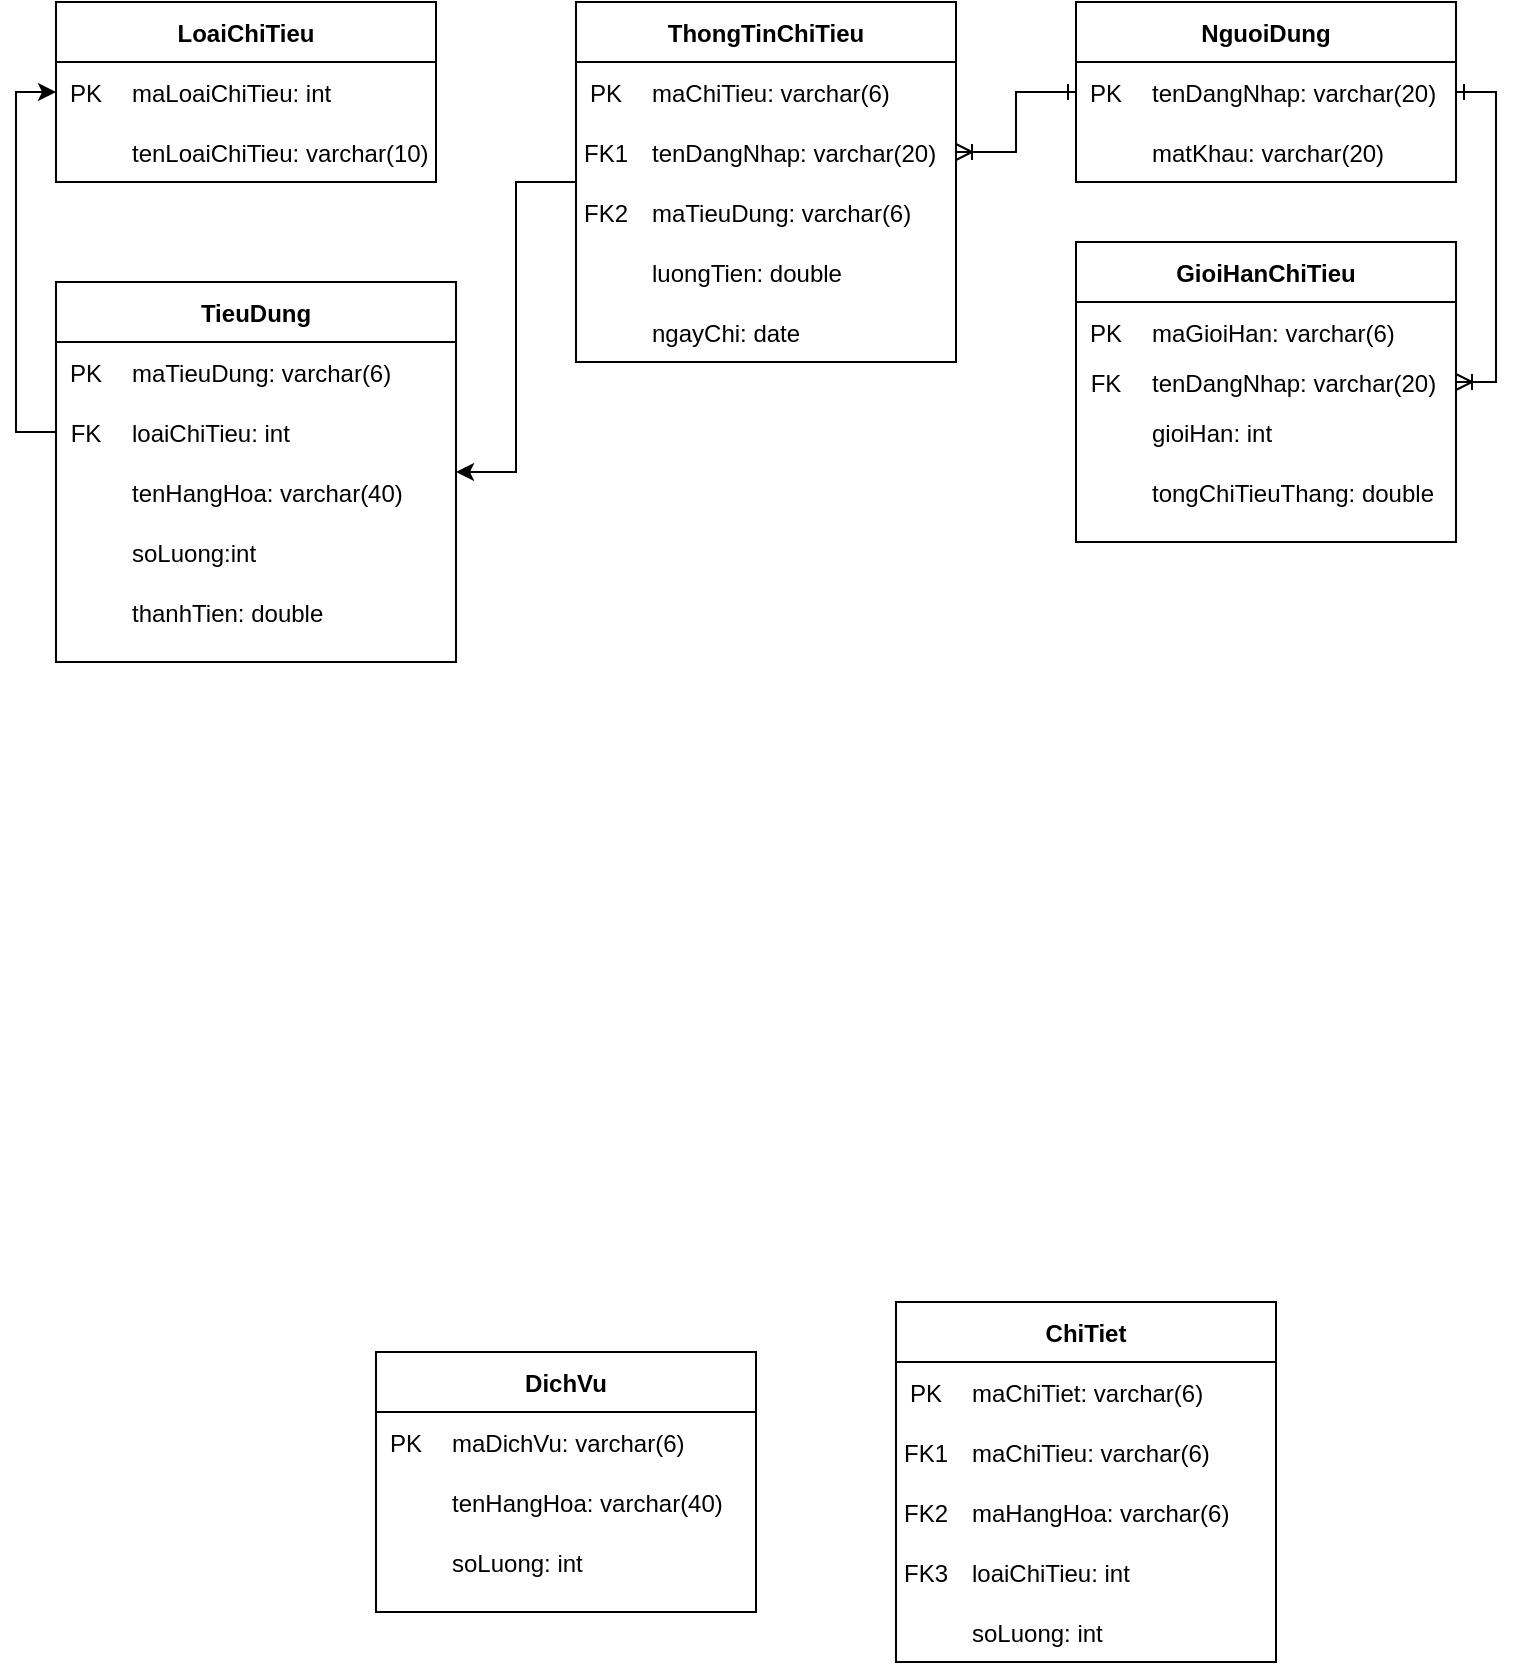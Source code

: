 <mxfile version="14.8.2" type="github">
  <diagram id="VR-ODygkUfoSO74Yr8Xx" name="Page-1">
    <mxGraphModel dx="1038" dy="547" grid="1" gridSize="10" guides="1" tooltips="1" connect="1" arrows="1" fold="1" page="1" pageScale="1" pageWidth="850" pageHeight="1100" math="0" shadow="0">
      <root>
        <mxCell id="0" />
        <mxCell id="1" parent="0" />
        <mxCell id="oDD0gLltnDQnjHgD9TLp-1" style="edgeStyle=orthogonalEdgeStyle;rounded=0;orthogonalLoop=1;jettySize=auto;html=1;" parent="1" source="f4BnpivnECwvYbk1Jh3D-13" target="s9KjaStQpw_fc5FkXvaX-6" edge="1">
          <mxGeometry relative="1" as="geometry" />
        </mxCell>
        <mxCell id="f4BnpivnECwvYbk1Jh3D-13" value="ThongTinChiTieu" style="swimlane;fontStyle=1;childLayout=stackLayout;horizontal=1;startSize=30;fillColor=#ffffff;horizontalStack=0;resizeParent=1;resizeParentMax=0;resizeLast=0;collapsible=0;marginBottom=0;swimlaneFillColor=#ffffff;" parent="1" vertex="1">
          <mxGeometry x="330" y="40" width="190" height="180" as="geometry" />
        </mxCell>
        <mxCell id="f4BnpivnECwvYbk1Jh3D-14" value="" style="shape=table;startSize=0;container=1;collapsible=1;childLayout=tableLayout;fixedRows=1;rowLines=0;fontStyle=0;align=center;resizeLast=1;strokeColor=none;fillColor=none;" parent="f4BnpivnECwvYbk1Jh3D-13" vertex="1">
          <mxGeometry y="30" width="190" height="150" as="geometry" />
        </mxCell>
        <mxCell id="f4BnpivnECwvYbk1Jh3D-15" value="" style="shape=partialRectangle;collapsible=0;dropTarget=0;pointerEvents=0;fillColor=none;top=0;left=0;bottom=0;right=0;points=[[0,0.5],[1,0.5]];portConstraint=eastwest;" parent="f4BnpivnECwvYbk1Jh3D-14" vertex="1">
          <mxGeometry width="190" height="30" as="geometry" />
        </mxCell>
        <mxCell id="f4BnpivnECwvYbk1Jh3D-16" value="PK" style="shape=partialRectangle;connectable=0;fillColor=none;top=0;left=0;bottom=0;right=0;editable=1;overflow=hidden;" parent="f4BnpivnECwvYbk1Jh3D-15" vertex="1">
          <mxGeometry width="30" height="30" as="geometry" />
        </mxCell>
        <mxCell id="f4BnpivnECwvYbk1Jh3D-17" value="maChiTieu: varchar(6)" style="shape=partialRectangle;connectable=0;fillColor=none;top=0;left=0;bottom=0;right=0;align=left;spacingLeft=6;overflow=hidden;" parent="f4BnpivnECwvYbk1Jh3D-15" vertex="1">
          <mxGeometry x="30" width="160" height="30" as="geometry" />
        </mxCell>
        <mxCell id="LmDyxs0zEmbeTsylCJnn-1" value="" style="shape=partialRectangle;collapsible=0;dropTarget=0;pointerEvents=0;fillColor=none;top=0;left=0;bottom=0;right=0;points=[[0,0.5],[1,0.5]];portConstraint=eastwest;" parent="f4BnpivnECwvYbk1Jh3D-14" vertex="1">
          <mxGeometry y="30" width="190" height="30" as="geometry" />
        </mxCell>
        <mxCell id="LmDyxs0zEmbeTsylCJnn-2" value="FK1" style="shape=partialRectangle;connectable=0;fillColor=none;top=0;left=0;bottom=0;right=0;editable=1;overflow=hidden;" parent="LmDyxs0zEmbeTsylCJnn-1" vertex="1">
          <mxGeometry width="30" height="30" as="geometry" />
        </mxCell>
        <mxCell id="LmDyxs0zEmbeTsylCJnn-3" value="tenDangNhap: varchar(20)" style="shape=partialRectangle;connectable=0;fillColor=none;top=0;left=0;bottom=0;right=0;align=left;spacingLeft=6;overflow=hidden;" parent="LmDyxs0zEmbeTsylCJnn-1" vertex="1">
          <mxGeometry x="30" width="160" height="30" as="geometry" />
        </mxCell>
        <mxCell id="oDD0gLltnDQnjHgD9TLp-9" value="" style="shape=partialRectangle;collapsible=0;dropTarget=0;pointerEvents=0;fillColor=none;top=0;left=0;bottom=0;right=0;points=[[0,0.5],[1,0.5]];portConstraint=eastwest;" parent="f4BnpivnECwvYbk1Jh3D-14" vertex="1">
          <mxGeometry y="60" width="190" height="30" as="geometry" />
        </mxCell>
        <mxCell id="oDD0gLltnDQnjHgD9TLp-10" value="FK2" style="shape=partialRectangle;connectable=0;fillColor=none;top=0;left=0;bottom=0;right=0;editable=1;overflow=hidden;" parent="oDD0gLltnDQnjHgD9TLp-9" vertex="1">
          <mxGeometry width="30" height="30" as="geometry" />
        </mxCell>
        <mxCell id="oDD0gLltnDQnjHgD9TLp-11" value="maTieuDung: varchar(6)" style="shape=partialRectangle;connectable=0;fillColor=none;top=0;left=0;bottom=0;right=0;align=left;spacingLeft=6;overflow=hidden;" parent="oDD0gLltnDQnjHgD9TLp-9" vertex="1">
          <mxGeometry x="30" width="160" height="30" as="geometry" />
        </mxCell>
        <mxCell id="OzKNHefkbNyly1nDlgn5-34" value="" style="shape=partialRectangle;collapsible=0;dropTarget=0;pointerEvents=0;fillColor=none;top=0;left=0;bottom=0;right=0;points=[[0,0.5],[1,0.5]];portConstraint=eastwest;" parent="f4BnpivnECwvYbk1Jh3D-14" vertex="1">
          <mxGeometry y="90" width="190" height="30" as="geometry" />
        </mxCell>
        <mxCell id="OzKNHefkbNyly1nDlgn5-35" value="" style="shape=partialRectangle;connectable=0;fillColor=none;top=0;left=0;bottom=0;right=0;editable=1;overflow=hidden;" parent="OzKNHefkbNyly1nDlgn5-34" vertex="1">
          <mxGeometry width="30" height="30" as="geometry" />
        </mxCell>
        <mxCell id="OzKNHefkbNyly1nDlgn5-36" value="luongTien: double" style="shape=partialRectangle;connectable=0;fillColor=none;top=0;left=0;bottom=0;right=0;align=left;spacingLeft=6;overflow=hidden;" parent="OzKNHefkbNyly1nDlgn5-34" vertex="1">
          <mxGeometry x="30" width="160" height="30" as="geometry" />
        </mxCell>
        <mxCell id="f4BnpivnECwvYbk1Jh3D-21" value="" style="shape=partialRectangle;collapsible=0;dropTarget=0;pointerEvents=0;fillColor=none;top=0;left=0;bottom=0;right=0;points=[[0,0.5],[1,0.5]];portConstraint=eastwest;" parent="f4BnpivnECwvYbk1Jh3D-14" vertex="1">
          <mxGeometry y="120" width="190" height="30" as="geometry" />
        </mxCell>
        <mxCell id="f4BnpivnECwvYbk1Jh3D-22" value="" style="shape=partialRectangle;connectable=0;fillColor=none;top=0;left=0;bottom=0;right=0;editable=1;overflow=hidden;" parent="f4BnpivnECwvYbk1Jh3D-21" vertex="1">
          <mxGeometry width="30" height="30" as="geometry" />
        </mxCell>
        <mxCell id="f4BnpivnECwvYbk1Jh3D-23" value="ngayChi: date" style="shape=partialRectangle;connectable=0;fillColor=none;top=0;left=0;bottom=0;right=0;align=left;spacingLeft=6;overflow=hidden;" parent="f4BnpivnECwvYbk1Jh3D-21" vertex="1">
          <mxGeometry x="30" width="160" height="30" as="geometry" />
        </mxCell>
        <mxCell id="f4BnpivnECwvYbk1Jh3D-28" value="GioiHanChiTieu" style="swimlane;fontStyle=1;childLayout=stackLayout;horizontal=1;startSize=30;fillColor=#ffffff;horizontalStack=0;resizeParent=1;resizeParentMax=0;resizeLast=0;collapsible=0;marginBottom=0;swimlaneFillColor=#ffffff;" parent="1" vertex="1">
          <mxGeometry x="580" y="160" width="190" height="150" as="geometry" />
        </mxCell>
        <mxCell id="f4BnpivnECwvYbk1Jh3D-29" value="" style="shape=table;startSize=0;container=1;collapsible=1;childLayout=tableLayout;fixedRows=1;rowLines=0;fontStyle=0;align=center;resizeLast=1;strokeColor=none;fillColor=none;" parent="f4BnpivnECwvYbk1Jh3D-28" vertex="1">
          <mxGeometry y="30" width="190" height="120" as="geometry" />
        </mxCell>
        <mxCell id="f4BnpivnECwvYbk1Jh3D-39" value="" style="shape=partialRectangle;collapsible=0;dropTarget=0;pointerEvents=0;fillColor=none;top=0;left=0;bottom=0;right=0;points=[[0,0.5],[1,0.5]];portConstraint=eastwest;" parent="f4BnpivnECwvYbk1Jh3D-29" vertex="1">
          <mxGeometry width="190" height="30" as="geometry" />
        </mxCell>
        <mxCell id="f4BnpivnECwvYbk1Jh3D-40" value="PK" style="shape=partialRectangle;connectable=0;fillColor=none;top=0;left=0;bottom=0;right=0;editable=1;overflow=hidden;" parent="f4BnpivnECwvYbk1Jh3D-39" vertex="1">
          <mxGeometry width="30" height="30" as="geometry" />
        </mxCell>
        <mxCell id="f4BnpivnECwvYbk1Jh3D-41" value="maGioiHan: varchar(6)" style="shape=partialRectangle;connectable=0;fillColor=none;top=0;left=0;bottom=0;right=0;align=left;spacingLeft=6;overflow=hidden;" parent="f4BnpivnECwvYbk1Jh3D-39" vertex="1">
          <mxGeometry x="30" width="160" height="30" as="geometry" />
        </mxCell>
        <mxCell id="eNtft7gW0XElXHNsU6nZ-5" value="" style="shape=partialRectangle;collapsible=0;dropTarget=0;pointerEvents=0;fillColor=none;top=0;left=0;bottom=0;right=0;points=[[0,0.5],[1,0.5]];portConstraint=eastwest;" parent="f4BnpivnECwvYbk1Jh3D-29" vertex="1">
          <mxGeometry y="30" width="190" height="20" as="geometry" />
        </mxCell>
        <mxCell id="eNtft7gW0XElXHNsU6nZ-6" value="FK" style="shape=partialRectangle;connectable=0;fillColor=none;top=0;left=0;bottom=0;right=0;editable=1;overflow=hidden;" parent="eNtft7gW0XElXHNsU6nZ-5" vertex="1">
          <mxGeometry width="30" height="20" as="geometry" />
        </mxCell>
        <mxCell id="eNtft7gW0XElXHNsU6nZ-7" value="tenDangNhap: varchar(20)" style="shape=partialRectangle;connectable=0;fillColor=none;top=0;left=0;bottom=0;right=0;align=left;spacingLeft=6;overflow=hidden;" parent="eNtft7gW0XElXHNsU6nZ-5" vertex="1">
          <mxGeometry x="30" width="160" height="20" as="geometry" />
        </mxCell>
        <mxCell id="eNtft7gW0XElXHNsU6nZ-1" value="" style="shape=partialRectangle;collapsible=0;dropTarget=0;pointerEvents=0;fillColor=none;top=0;left=0;bottom=0;right=0;points=[[0,0.5],[1,0.5]];portConstraint=eastwest;" parent="f4BnpivnECwvYbk1Jh3D-29" vertex="1">
          <mxGeometry y="50" width="190" height="30" as="geometry" />
        </mxCell>
        <mxCell id="eNtft7gW0XElXHNsU6nZ-2" value="" style="shape=partialRectangle;connectable=0;fillColor=none;top=0;left=0;bottom=0;right=0;editable=1;overflow=hidden;" parent="eNtft7gW0XElXHNsU6nZ-1" vertex="1">
          <mxGeometry width="30" height="30" as="geometry" />
        </mxCell>
        <mxCell id="eNtft7gW0XElXHNsU6nZ-3" value="gioiHan: int" style="shape=partialRectangle;connectable=0;fillColor=none;top=0;left=0;bottom=0;right=0;align=left;spacingLeft=6;overflow=hidden;" parent="eNtft7gW0XElXHNsU6nZ-1" vertex="1">
          <mxGeometry x="30" width="160" height="30" as="geometry" />
        </mxCell>
        <mxCell id="s9KjaStQpw_fc5FkXvaX-43" value="" style="shape=partialRectangle;collapsible=0;dropTarget=0;pointerEvents=0;fillColor=none;top=0;left=0;bottom=0;right=0;points=[[0,0.5],[1,0.5]];portConstraint=eastwest;" parent="f4BnpivnECwvYbk1Jh3D-29" vertex="1">
          <mxGeometry y="80" width="190" height="30" as="geometry" />
        </mxCell>
        <mxCell id="s9KjaStQpw_fc5FkXvaX-44" value="" style="shape=partialRectangle;connectable=0;fillColor=none;top=0;left=0;bottom=0;right=0;editable=1;overflow=hidden;" parent="s9KjaStQpw_fc5FkXvaX-43" vertex="1">
          <mxGeometry width="30" height="30" as="geometry" />
        </mxCell>
        <mxCell id="s9KjaStQpw_fc5FkXvaX-45" value="tongChiTieuThang: double" style="shape=partialRectangle;connectable=0;fillColor=none;top=0;left=0;bottom=0;right=0;align=left;spacingLeft=6;overflow=hidden;" parent="s9KjaStQpw_fc5FkXvaX-43" vertex="1">
          <mxGeometry x="30" width="160" height="30" as="geometry" />
        </mxCell>
        <mxCell id="s9KjaStQpw_fc5FkXvaX-6" value="TieuDung" style="swimlane;fontStyle=1;childLayout=stackLayout;horizontal=1;startSize=30;fillColor=#ffffff;horizontalStack=0;resizeParent=1;resizeParentMax=0;resizeLast=0;collapsible=0;marginBottom=0;swimlaneFillColor=#ffffff;" parent="1" vertex="1">
          <mxGeometry x="70" y="180" width="200" height="190" as="geometry" />
        </mxCell>
        <mxCell id="s9KjaStQpw_fc5FkXvaX-7" value="" style="shape=table;startSize=0;container=1;collapsible=1;childLayout=tableLayout;fixedRows=1;rowLines=0;fontStyle=0;align=center;resizeLast=1;strokeColor=none;fillColor=none;" parent="s9KjaStQpw_fc5FkXvaX-6" vertex="1">
          <mxGeometry y="30" width="200" height="160" as="geometry" />
        </mxCell>
        <mxCell id="s9KjaStQpw_fc5FkXvaX-8" value="" style="shape=partialRectangle;collapsible=0;dropTarget=0;pointerEvents=0;fillColor=none;top=0;left=0;bottom=0;right=0;points=[[0,0.5],[1,0.5]];portConstraint=eastwest;" parent="s9KjaStQpw_fc5FkXvaX-7" vertex="1">
          <mxGeometry width="200" height="30" as="geometry" />
        </mxCell>
        <mxCell id="s9KjaStQpw_fc5FkXvaX-9" value="PK" style="shape=partialRectangle;connectable=0;fillColor=none;top=0;left=0;bottom=0;right=0;editable=1;overflow=hidden;" parent="s9KjaStQpw_fc5FkXvaX-8" vertex="1">
          <mxGeometry width="30" height="30" as="geometry" />
        </mxCell>
        <mxCell id="s9KjaStQpw_fc5FkXvaX-10" value="maTieuDung: varchar(6)" style="shape=partialRectangle;connectable=0;fillColor=none;top=0;left=0;bottom=0;right=0;align=left;spacingLeft=6;overflow=hidden;" parent="s9KjaStQpw_fc5FkXvaX-8" vertex="1">
          <mxGeometry x="30" width="170" height="30" as="geometry" />
        </mxCell>
        <mxCell id="oDD0gLltnDQnjHgD9TLp-2" value="" style="shape=partialRectangle;collapsible=0;dropTarget=0;pointerEvents=0;fillColor=none;top=0;left=0;bottom=0;right=0;points=[[0,0.5],[1,0.5]];portConstraint=eastwest;" parent="s9KjaStQpw_fc5FkXvaX-7" vertex="1">
          <mxGeometry y="30" width="200" height="30" as="geometry" />
        </mxCell>
        <mxCell id="oDD0gLltnDQnjHgD9TLp-3" value="FK" style="shape=partialRectangle;connectable=0;fillColor=none;top=0;left=0;bottom=0;right=0;editable=1;overflow=hidden;" parent="oDD0gLltnDQnjHgD9TLp-2" vertex="1">
          <mxGeometry width="30" height="30" as="geometry" />
        </mxCell>
        <mxCell id="oDD0gLltnDQnjHgD9TLp-4" value="loaiChiTieu: int" style="shape=partialRectangle;connectable=0;fillColor=none;top=0;left=0;bottom=0;right=0;align=left;spacingLeft=6;overflow=hidden;" parent="oDD0gLltnDQnjHgD9TLp-2" vertex="1">
          <mxGeometry x="30" width="170" height="30" as="geometry" />
        </mxCell>
        <mxCell id="s9KjaStQpw_fc5FkXvaX-11" value="" style="shape=partialRectangle;collapsible=0;dropTarget=0;pointerEvents=0;fillColor=none;top=0;left=0;bottom=0;right=0;points=[[0,0.5],[1,0.5]];portConstraint=eastwest;" parent="s9KjaStQpw_fc5FkXvaX-7" vertex="1">
          <mxGeometry y="60" width="200" height="30" as="geometry" />
        </mxCell>
        <mxCell id="s9KjaStQpw_fc5FkXvaX-12" value="" style="shape=partialRectangle;connectable=0;fillColor=none;top=0;left=0;bottom=0;right=0;editable=1;overflow=hidden;" parent="s9KjaStQpw_fc5FkXvaX-11" vertex="1">
          <mxGeometry width="30" height="30" as="geometry" />
        </mxCell>
        <mxCell id="s9KjaStQpw_fc5FkXvaX-13" value="tenHangHoa: varchar(40)" style="shape=partialRectangle;connectable=0;fillColor=none;top=0;left=0;bottom=0;right=0;align=left;spacingLeft=6;overflow=hidden;" parent="s9KjaStQpw_fc5FkXvaX-11" vertex="1">
          <mxGeometry x="30" width="170" height="30" as="geometry" />
        </mxCell>
        <mxCell id="s9KjaStQpw_fc5FkXvaX-23" value="" style="shape=partialRectangle;collapsible=0;dropTarget=0;pointerEvents=0;fillColor=none;top=0;left=0;bottom=0;right=0;points=[[0,0.5],[1,0.5]];portConstraint=eastwest;" parent="s9KjaStQpw_fc5FkXvaX-7" vertex="1">
          <mxGeometry y="90" width="200" height="30" as="geometry" />
        </mxCell>
        <mxCell id="s9KjaStQpw_fc5FkXvaX-24" value="" style="shape=partialRectangle;connectable=0;fillColor=none;top=0;left=0;bottom=0;right=0;editable=1;overflow=hidden;" parent="s9KjaStQpw_fc5FkXvaX-23" vertex="1">
          <mxGeometry width="30" height="30" as="geometry" />
        </mxCell>
        <mxCell id="s9KjaStQpw_fc5FkXvaX-25" value="soLuong:int " style="shape=partialRectangle;connectable=0;fillColor=none;top=0;left=0;bottom=0;right=0;align=left;spacingLeft=6;overflow=hidden;" parent="s9KjaStQpw_fc5FkXvaX-23" vertex="1">
          <mxGeometry x="30" width="170" height="30" as="geometry" />
        </mxCell>
        <mxCell id="oDD0gLltnDQnjHgD9TLp-5" value="" style="shape=partialRectangle;collapsible=0;dropTarget=0;pointerEvents=0;fillColor=none;top=0;left=0;bottom=0;right=0;points=[[0,0.5],[1,0.5]];portConstraint=eastwest;" parent="s9KjaStQpw_fc5FkXvaX-7" vertex="1">
          <mxGeometry y="120" width="200" height="30" as="geometry" />
        </mxCell>
        <mxCell id="oDD0gLltnDQnjHgD9TLp-6" value="" style="shape=partialRectangle;connectable=0;fillColor=none;top=0;left=0;bottom=0;right=0;editable=1;overflow=hidden;" parent="oDD0gLltnDQnjHgD9TLp-5" vertex="1">
          <mxGeometry width="30" height="30" as="geometry" />
        </mxCell>
        <mxCell id="oDD0gLltnDQnjHgD9TLp-7" value="thanhTien: double" style="shape=partialRectangle;connectable=0;fillColor=none;top=0;left=0;bottom=0;right=0;align=left;spacingLeft=6;overflow=hidden;" parent="oDD0gLltnDQnjHgD9TLp-5" vertex="1">
          <mxGeometry x="30" width="170" height="30" as="geometry" />
        </mxCell>
        <mxCell id="s9KjaStQpw_fc5FkXvaX-26" value="ChiTiet" style="swimlane;fontStyle=1;childLayout=stackLayout;horizontal=1;startSize=30;fillColor=#ffffff;horizontalStack=0;resizeParent=1;resizeParentMax=0;resizeLast=0;collapsible=0;marginBottom=0;swimlaneFillColor=#ffffff;" parent="1" vertex="1">
          <mxGeometry x="490" y="690" width="190" height="180" as="geometry" />
        </mxCell>
        <mxCell id="s9KjaStQpw_fc5FkXvaX-27" value="" style="shape=table;startSize=0;container=1;collapsible=1;childLayout=tableLayout;fixedRows=1;rowLines=0;fontStyle=0;align=center;resizeLast=1;strokeColor=none;fillColor=none;" parent="s9KjaStQpw_fc5FkXvaX-26" vertex="1">
          <mxGeometry y="30" width="190" height="150" as="geometry" />
        </mxCell>
        <mxCell id="s9KjaStQpw_fc5FkXvaX-37" value="" style="shape=partialRectangle;collapsible=0;dropTarget=0;pointerEvents=0;fillColor=none;top=0;left=0;bottom=0;right=0;points=[[0,0.5],[1,0.5]];portConstraint=eastwest;" parent="s9KjaStQpw_fc5FkXvaX-27" vertex="1">
          <mxGeometry width="190" height="30" as="geometry" />
        </mxCell>
        <mxCell id="s9KjaStQpw_fc5FkXvaX-38" value="PK" style="shape=partialRectangle;connectable=0;fillColor=none;top=0;left=0;bottom=0;right=0;editable=1;overflow=hidden;" parent="s9KjaStQpw_fc5FkXvaX-37" vertex="1">
          <mxGeometry width="30" height="30" as="geometry" />
        </mxCell>
        <mxCell id="s9KjaStQpw_fc5FkXvaX-39" value="maChiTiet: varchar(6)" style="shape=partialRectangle;connectable=0;fillColor=none;top=0;left=0;bottom=0;right=0;align=left;spacingLeft=6;overflow=hidden;" parent="s9KjaStQpw_fc5FkXvaX-37" vertex="1">
          <mxGeometry x="30" width="160" height="30" as="geometry" />
        </mxCell>
        <mxCell id="s9KjaStQpw_fc5FkXvaX-28" value="" style="shape=partialRectangle;collapsible=0;dropTarget=0;pointerEvents=0;fillColor=none;top=0;left=0;bottom=0;right=0;points=[[0,0.5],[1,0.5]];portConstraint=eastwest;" parent="s9KjaStQpw_fc5FkXvaX-27" vertex="1">
          <mxGeometry y="30" width="190" height="30" as="geometry" />
        </mxCell>
        <mxCell id="s9KjaStQpw_fc5FkXvaX-29" value="FK1" style="shape=partialRectangle;connectable=0;fillColor=none;top=0;left=0;bottom=0;right=0;editable=1;overflow=hidden;" parent="s9KjaStQpw_fc5FkXvaX-28" vertex="1">
          <mxGeometry width="30" height="30" as="geometry" />
        </mxCell>
        <mxCell id="s9KjaStQpw_fc5FkXvaX-30" value="maChiTieu: varchar(6)" style="shape=partialRectangle;connectable=0;fillColor=none;top=0;left=0;bottom=0;right=0;align=left;spacingLeft=6;overflow=hidden;" parent="s9KjaStQpw_fc5FkXvaX-28" vertex="1">
          <mxGeometry x="30" width="160" height="30" as="geometry" />
        </mxCell>
        <mxCell id="s9KjaStQpw_fc5FkXvaX-31" value="" style="shape=partialRectangle;collapsible=0;dropTarget=0;pointerEvents=0;fillColor=none;top=0;left=0;bottom=0;right=0;points=[[0,0.5],[1,0.5]];portConstraint=eastwest;" parent="s9KjaStQpw_fc5FkXvaX-27" vertex="1">
          <mxGeometry y="60" width="190" height="30" as="geometry" />
        </mxCell>
        <mxCell id="s9KjaStQpw_fc5FkXvaX-32" value="FK2" style="shape=partialRectangle;connectable=0;fillColor=none;top=0;left=0;bottom=0;right=0;editable=1;overflow=hidden;" parent="s9KjaStQpw_fc5FkXvaX-31" vertex="1">
          <mxGeometry width="30" height="30" as="geometry" />
        </mxCell>
        <mxCell id="s9KjaStQpw_fc5FkXvaX-33" value="maHangHoa: varchar(6)" style="shape=partialRectangle;connectable=0;fillColor=none;top=0;left=0;bottom=0;right=0;align=left;spacingLeft=6;overflow=hidden;" parent="s9KjaStQpw_fc5FkXvaX-31" vertex="1">
          <mxGeometry x="30" width="160" height="30" as="geometry" />
        </mxCell>
        <mxCell id="s9KjaStQpw_fc5FkXvaX-34" value="" style="shape=partialRectangle;collapsible=0;dropTarget=0;pointerEvents=0;fillColor=none;top=0;left=0;bottom=0;right=0;points=[[0,0.5],[1,0.5]];portConstraint=eastwest;" parent="s9KjaStQpw_fc5FkXvaX-27" vertex="1">
          <mxGeometry y="90" width="190" height="30" as="geometry" />
        </mxCell>
        <mxCell id="s9KjaStQpw_fc5FkXvaX-35" value="FK3" style="shape=partialRectangle;connectable=0;fillColor=none;top=0;left=0;bottom=0;right=0;editable=1;overflow=hidden;" parent="s9KjaStQpw_fc5FkXvaX-34" vertex="1">
          <mxGeometry width="30" height="30" as="geometry" />
        </mxCell>
        <mxCell id="s9KjaStQpw_fc5FkXvaX-36" value="loaiChiTieu: int" style="shape=partialRectangle;connectable=0;fillColor=none;top=0;left=0;bottom=0;right=0;align=left;spacingLeft=6;overflow=hidden;" parent="s9KjaStQpw_fc5FkXvaX-34" vertex="1">
          <mxGeometry x="30" width="160" height="30" as="geometry" />
        </mxCell>
        <mxCell id="OzKNHefkbNyly1nDlgn5-50" value="" style="shape=partialRectangle;collapsible=0;dropTarget=0;pointerEvents=0;fillColor=none;top=0;left=0;bottom=0;right=0;points=[[0,0.5],[1,0.5]];portConstraint=eastwest;" parent="s9KjaStQpw_fc5FkXvaX-27" vertex="1">
          <mxGeometry y="120" width="190" height="30" as="geometry" />
        </mxCell>
        <mxCell id="OzKNHefkbNyly1nDlgn5-51" value="" style="shape=partialRectangle;connectable=0;fillColor=none;top=0;left=0;bottom=0;right=0;editable=1;overflow=hidden;" parent="OzKNHefkbNyly1nDlgn5-50" vertex="1">
          <mxGeometry width="30" height="30" as="geometry" />
        </mxCell>
        <mxCell id="OzKNHefkbNyly1nDlgn5-52" value="soLuong: int" style="shape=partialRectangle;connectable=0;fillColor=none;top=0;left=0;bottom=0;right=0;align=left;spacingLeft=6;overflow=hidden;" parent="OzKNHefkbNyly1nDlgn5-50" vertex="1">
          <mxGeometry x="30" width="160" height="30" as="geometry" />
        </mxCell>
        <mxCell id="LmDyxs0zEmbeTsylCJnn-4" style="edgeStyle=orthogonalEdgeStyle;rounded=0;orthogonalLoop=1;jettySize=auto;html=1;endArrow=ERoneToMany;endFill=0;startArrow=ERone;startFill=0;" parent="1" source="HENZzOLhb7SUWAy93AVi-1" target="LmDyxs0zEmbeTsylCJnn-1" edge="1">
          <mxGeometry relative="1" as="geometry" />
        </mxCell>
        <mxCell id="HENZzOLhb7SUWAy93AVi-1" value="NguoiDung" style="swimlane;fontStyle=1;childLayout=stackLayout;horizontal=1;startSize=30;fillColor=#ffffff;horizontalStack=0;resizeParent=1;resizeParentMax=0;resizeLast=0;collapsible=0;marginBottom=0;swimlaneFillColor=#ffffff;" parent="1" vertex="1">
          <mxGeometry x="580" y="40" width="190" height="90" as="geometry" />
        </mxCell>
        <mxCell id="HENZzOLhb7SUWAy93AVi-2" value="" style="shape=table;startSize=0;container=1;collapsible=1;childLayout=tableLayout;fixedRows=1;rowLines=0;fontStyle=0;align=center;resizeLast=1;strokeColor=none;fillColor=none;" parent="HENZzOLhb7SUWAy93AVi-1" vertex="1">
          <mxGeometry y="30" width="190" height="60" as="geometry" />
        </mxCell>
        <mxCell id="HENZzOLhb7SUWAy93AVi-3" value="" style="shape=partialRectangle;collapsible=0;dropTarget=0;pointerEvents=0;fillColor=none;top=0;left=0;bottom=0;right=0;points=[[0,0.5],[1,0.5]];portConstraint=eastwest;" parent="HENZzOLhb7SUWAy93AVi-2" vertex="1">
          <mxGeometry width="190" height="30" as="geometry" />
        </mxCell>
        <mxCell id="HENZzOLhb7SUWAy93AVi-4" value="PK" style="shape=partialRectangle;connectable=0;fillColor=none;top=0;left=0;bottom=0;right=0;editable=1;overflow=hidden;" parent="HENZzOLhb7SUWAy93AVi-3" vertex="1">
          <mxGeometry width="30" height="30" as="geometry" />
        </mxCell>
        <mxCell id="HENZzOLhb7SUWAy93AVi-5" value="tenDangNhap: varchar(20)" style="shape=partialRectangle;connectable=0;fillColor=none;top=0;left=0;bottom=0;right=0;align=left;spacingLeft=6;overflow=hidden;" parent="HENZzOLhb7SUWAy93AVi-3" vertex="1">
          <mxGeometry x="30" width="160" height="30" as="geometry" />
        </mxCell>
        <mxCell id="HENZzOLhb7SUWAy93AVi-6" value="" style="shape=partialRectangle;collapsible=0;dropTarget=0;pointerEvents=0;fillColor=none;top=0;left=0;bottom=0;right=0;points=[[0,0.5],[1,0.5]];portConstraint=eastwest;" parent="HENZzOLhb7SUWAy93AVi-2" vertex="1">
          <mxGeometry y="30" width="190" height="30" as="geometry" />
        </mxCell>
        <mxCell id="HENZzOLhb7SUWAy93AVi-7" value="" style="shape=partialRectangle;connectable=0;fillColor=none;top=0;left=0;bottom=0;right=0;editable=1;overflow=hidden;" parent="HENZzOLhb7SUWAy93AVi-6" vertex="1">
          <mxGeometry width="30" height="30" as="geometry" />
        </mxCell>
        <mxCell id="HENZzOLhb7SUWAy93AVi-8" value="matKhau: varchar(20)" style="shape=partialRectangle;connectable=0;fillColor=none;top=0;left=0;bottom=0;right=0;align=left;spacingLeft=6;overflow=hidden;" parent="HENZzOLhb7SUWAy93AVi-6" vertex="1">
          <mxGeometry x="30" width="160" height="30" as="geometry" />
        </mxCell>
        <mxCell id="LmDyxs0zEmbeTsylCJnn-5" style="edgeStyle=orthogonalEdgeStyle;rounded=0;orthogonalLoop=1;jettySize=auto;html=1;startArrow=ERone;startFill=0;endArrow=ERoneToMany;endFill=0;" parent="1" source="HENZzOLhb7SUWAy93AVi-3" target="eNtft7gW0XElXHNsU6nZ-5" edge="1">
          <mxGeometry relative="1" as="geometry">
            <Array as="points">
              <mxPoint x="790" y="85" />
              <mxPoint x="790" y="230" />
            </Array>
          </mxGeometry>
        </mxCell>
        <mxCell id="OzKNHefkbNyly1nDlgn5-37" value="DichVu" style="swimlane;fontStyle=1;childLayout=stackLayout;horizontal=1;startSize=30;fillColor=#ffffff;horizontalStack=0;resizeParent=1;resizeParentMax=0;resizeLast=0;collapsible=0;marginBottom=0;swimlaneFillColor=#ffffff;" parent="1" vertex="1">
          <mxGeometry x="230" y="715" width="190" height="130" as="geometry" />
        </mxCell>
        <mxCell id="OzKNHefkbNyly1nDlgn5-38" value="" style="shape=table;startSize=0;container=1;collapsible=1;childLayout=tableLayout;fixedRows=1;rowLines=0;fontStyle=0;align=center;resizeLast=1;strokeColor=none;fillColor=none;" parent="OzKNHefkbNyly1nDlgn5-37" vertex="1">
          <mxGeometry y="30" width="190" height="100" as="geometry" />
        </mxCell>
        <mxCell id="OzKNHefkbNyly1nDlgn5-39" value="" style="shape=partialRectangle;collapsible=0;dropTarget=0;pointerEvents=0;fillColor=none;top=0;left=0;bottom=0;right=0;points=[[0,0.5],[1,0.5]];portConstraint=eastwest;" parent="OzKNHefkbNyly1nDlgn5-38" vertex="1">
          <mxGeometry width="190" height="30" as="geometry" />
        </mxCell>
        <mxCell id="OzKNHefkbNyly1nDlgn5-40" value="PK" style="shape=partialRectangle;connectable=0;fillColor=none;top=0;left=0;bottom=0;right=0;editable=1;overflow=hidden;" parent="OzKNHefkbNyly1nDlgn5-39" vertex="1">
          <mxGeometry width="30" height="30" as="geometry" />
        </mxCell>
        <mxCell id="OzKNHefkbNyly1nDlgn5-41" value="maDichVu: varchar(6)" style="shape=partialRectangle;connectable=0;fillColor=none;top=0;left=0;bottom=0;right=0;align=left;spacingLeft=6;overflow=hidden;" parent="OzKNHefkbNyly1nDlgn5-39" vertex="1">
          <mxGeometry x="30" width="160" height="30" as="geometry" />
        </mxCell>
        <mxCell id="OzKNHefkbNyly1nDlgn5-42" value="" style="shape=partialRectangle;collapsible=0;dropTarget=0;pointerEvents=0;fillColor=none;top=0;left=0;bottom=0;right=0;points=[[0,0.5],[1,0.5]];portConstraint=eastwest;" parent="OzKNHefkbNyly1nDlgn5-38" vertex="1">
          <mxGeometry y="30" width="190" height="30" as="geometry" />
        </mxCell>
        <mxCell id="OzKNHefkbNyly1nDlgn5-43" value="" style="shape=partialRectangle;connectable=0;fillColor=none;top=0;left=0;bottom=0;right=0;editable=1;overflow=hidden;" parent="OzKNHefkbNyly1nDlgn5-42" vertex="1">
          <mxGeometry width="30" height="30" as="geometry" />
        </mxCell>
        <mxCell id="OzKNHefkbNyly1nDlgn5-44" value="tenHangHoa: varchar(40)" style="shape=partialRectangle;connectable=0;fillColor=none;top=0;left=0;bottom=0;right=0;align=left;spacingLeft=6;overflow=hidden;" parent="OzKNHefkbNyly1nDlgn5-42" vertex="1">
          <mxGeometry x="30" width="160" height="30" as="geometry" />
        </mxCell>
        <mxCell id="OzKNHefkbNyly1nDlgn5-45" value="" style="shape=partialRectangle;collapsible=0;dropTarget=0;pointerEvents=0;fillColor=none;top=0;left=0;bottom=0;right=0;points=[[0,0.5],[1,0.5]];portConstraint=eastwest;" parent="OzKNHefkbNyly1nDlgn5-38" vertex="1">
          <mxGeometry y="60" width="190" height="30" as="geometry" />
        </mxCell>
        <mxCell id="OzKNHefkbNyly1nDlgn5-46" value="" style="shape=partialRectangle;connectable=0;fillColor=none;top=0;left=0;bottom=0;right=0;editable=1;overflow=hidden;" parent="OzKNHefkbNyly1nDlgn5-45" vertex="1">
          <mxGeometry width="30" height="30" as="geometry" />
        </mxCell>
        <mxCell id="OzKNHefkbNyly1nDlgn5-47" value="soLuong: int" style="shape=partialRectangle;connectable=0;fillColor=none;top=0;left=0;bottom=0;right=0;align=left;spacingLeft=6;overflow=hidden;" parent="OzKNHefkbNyly1nDlgn5-45" vertex="1">
          <mxGeometry x="30" width="160" height="30" as="geometry" />
        </mxCell>
        <mxCell id="OzKNHefkbNyly1nDlgn5-53" value="LoaiChiTieu" style="swimlane;fontStyle=1;childLayout=stackLayout;horizontal=1;startSize=30;fillColor=#ffffff;horizontalStack=0;resizeParent=1;resizeParentMax=0;resizeLast=0;collapsible=0;marginBottom=0;swimlaneFillColor=#ffffff;" parent="1" vertex="1">
          <mxGeometry x="70" y="40" width="190" height="90" as="geometry" />
        </mxCell>
        <mxCell id="OzKNHefkbNyly1nDlgn5-54" value="" style="shape=table;startSize=0;container=1;collapsible=1;childLayout=tableLayout;fixedRows=1;rowLines=0;fontStyle=0;align=center;resizeLast=1;strokeColor=none;fillColor=none;" parent="OzKNHefkbNyly1nDlgn5-53" vertex="1">
          <mxGeometry y="30" width="190" height="60" as="geometry" />
        </mxCell>
        <mxCell id="OzKNHefkbNyly1nDlgn5-55" value="" style="shape=partialRectangle;collapsible=0;dropTarget=0;pointerEvents=0;fillColor=none;top=0;left=0;bottom=0;right=0;points=[[0,0.5],[1,0.5]];portConstraint=eastwest;" parent="OzKNHefkbNyly1nDlgn5-54" vertex="1">
          <mxGeometry width="190" height="30" as="geometry" />
        </mxCell>
        <mxCell id="OzKNHefkbNyly1nDlgn5-56" value="PK" style="shape=partialRectangle;connectable=0;fillColor=none;top=0;left=0;bottom=0;right=0;editable=1;overflow=hidden;" parent="OzKNHefkbNyly1nDlgn5-55" vertex="1">
          <mxGeometry width="30" height="30" as="geometry" />
        </mxCell>
        <mxCell id="OzKNHefkbNyly1nDlgn5-57" value="maLoaiChiTieu: int" style="shape=partialRectangle;connectable=0;fillColor=none;top=0;left=0;bottom=0;right=0;align=left;spacingLeft=6;overflow=hidden;" parent="OzKNHefkbNyly1nDlgn5-55" vertex="1">
          <mxGeometry x="30" width="160" height="30" as="geometry" />
        </mxCell>
        <mxCell id="OzKNHefkbNyly1nDlgn5-58" value="" style="shape=partialRectangle;collapsible=0;dropTarget=0;pointerEvents=0;fillColor=none;top=0;left=0;bottom=0;right=0;points=[[0,0.5],[1,0.5]];portConstraint=eastwest;" parent="OzKNHefkbNyly1nDlgn5-54" vertex="1">
          <mxGeometry y="30" width="190" height="30" as="geometry" />
        </mxCell>
        <mxCell id="OzKNHefkbNyly1nDlgn5-59" value="" style="shape=partialRectangle;connectable=0;fillColor=none;top=0;left=0;bottom=0;right=0;editable=1;overflow=hidden;" parent="OzKNHefkbNyly1nDlgn5-58" vertex="1">
          <mxGeometry width="30" height="30" as="geometry" />
        </mxCell>
        <mxCell id="OzKNHefkbNyly1nDlgn5-60" value="tenLoaiChiTieu: varchar(10)" style="shape=partialRectangle;connectable=0;fillColor=none;top=0;left=0;bottom=0;right=0;align=left;spacingLeft=6;overflow=hidden;" parent="OzKNHefkbNyly1nDlgn5-58" vertex="1">
          <mxGeometry x="30" width="160" height="30" as="geometry" />
        </mxCell>
        <mxCell id="oDD0gLltnDQnjHgD9TLp-8" style="edgeStyle=orthogonalEdgeStyle;rounded=0;orthogonalLoop=1;jettySize=auto;html=1;" parent="1" source="oDD0gLltnDQnjHgD9TLp-2" target="OzKNHefkbNyly1nDlgn5-53" edge="1">
          <mxGeometry relative="1" as="geometry">
            <Array as="points">
              <mxPoint x="50" y="255" />
              <mxPoint x="50" y="85" />
            </Array>
          </mxGeometry>
        </mxCell>
      </root>
    </mxGraphModel>
  </diagram>
</mxfile>

